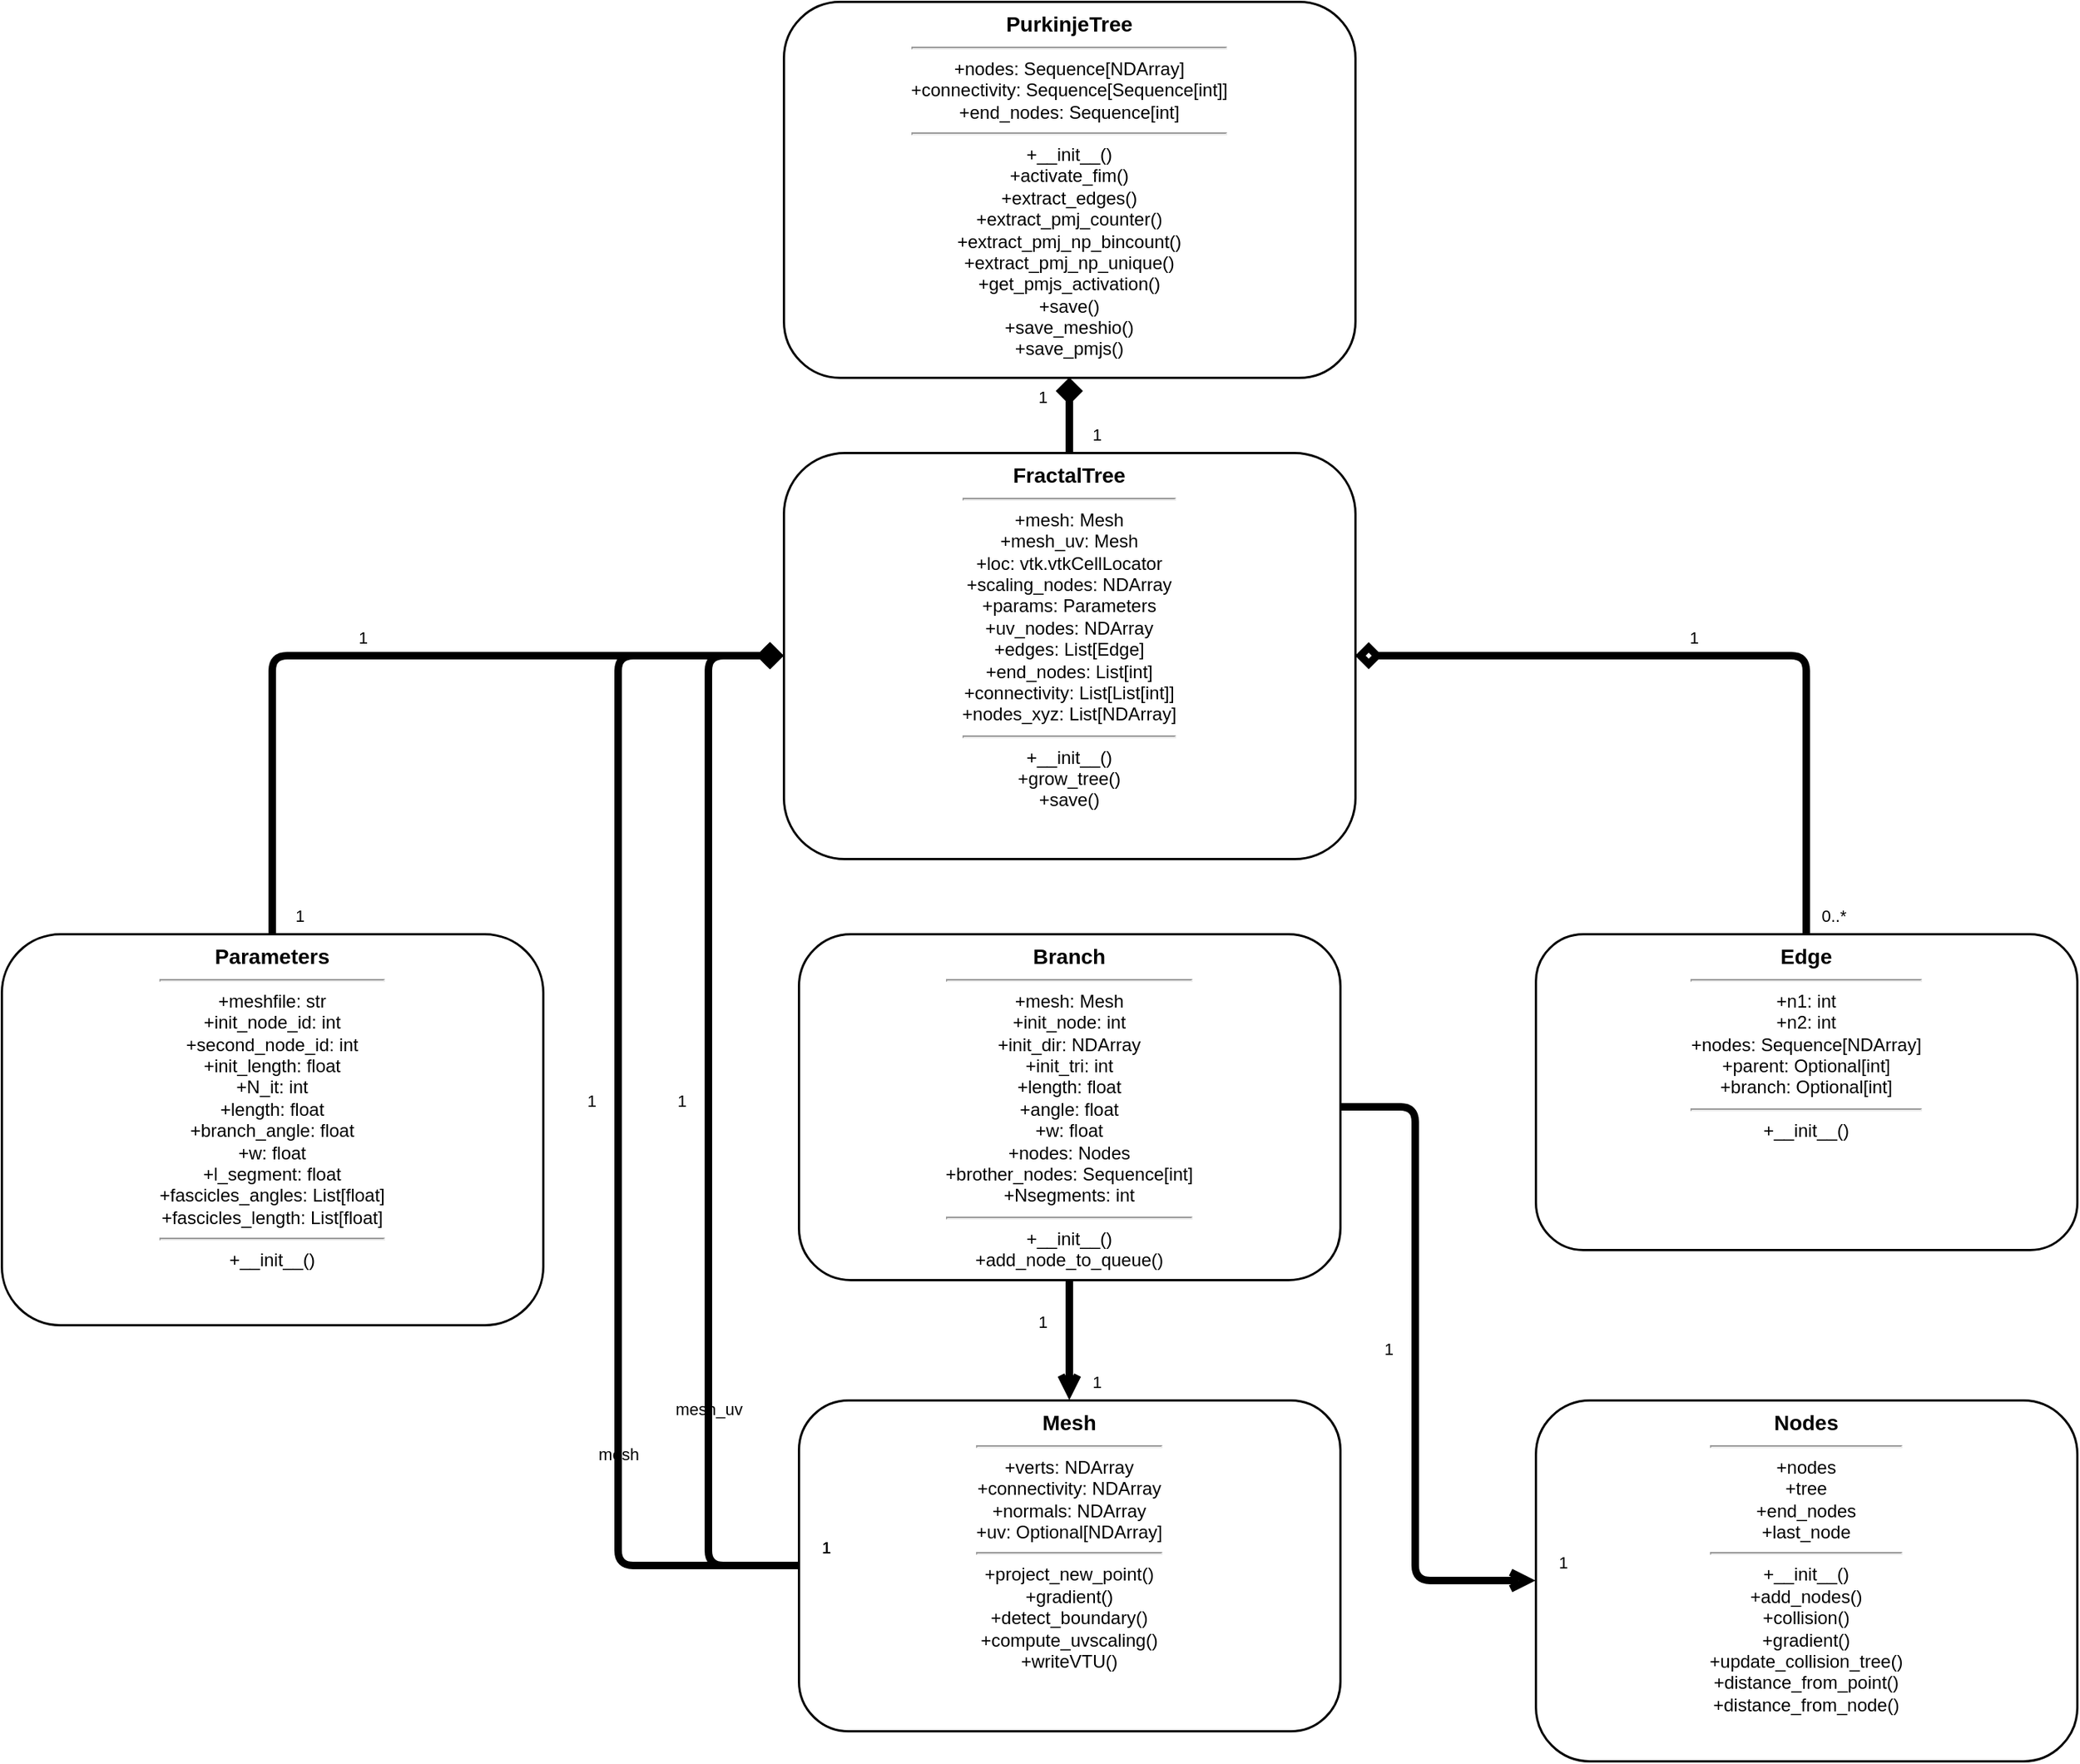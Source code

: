 <mxfile version="28.0.7">
  <diagram name="Page-1" id="1EItNinalF2sXsJ_FZ6U">
    <mxGraphModel dx="2246" dy="2314" grid="1" gridSize="10" guides="1" tooltips="1" connect="1" arrows="1" fold="1" page="1" pageScale="1" pageWidth="850" pageHeight="1100" math="0" shadow="0">
      <root>
        <mxCell id="0" />
        <mxCell id="1" parent="0" />
        <mxCell id="c_purk" value="&lt;div style=&quot;font-weight: bold; font-size: 14px;&quot;&gt;PurkinjeTree&lt;/div&gt;&lt;hr&gt;&lt;div style=&quot;text-align:center&quot;&gt;+nodes: Sequence[NDArray]&lt;br&gt;+connectivity: Sequence[Sequence[int]]&lt;br&gt;+end_nodes: Sequence[int]&lt;/div&gt;&lt;hr&gt;&lt;div style=&quot;text-align:center&quot;&gt;+__init__()&lt;br&gt;+activate_fim()&lt;br&gt;+extract_edges()&lt;br&gt;+extract_pmj_counter()&lt;br&gt;+extract_pmj_np_bincount()&lt;br&gt;+extract_pmj_np_unique()&lt;br&gt;+get_pmjs_activation()&lt;br&gt;+save()&lt;br&gt;+save_meshio()&lt;br&gt;+save_pmjs()&lt;/div&gt;" style="shape=rectangle;whiteSpace=wrap;html=1;verticalAlign=top;align=center;rounded=1;strokeWidth=1.5;fontSize=12;shadow=0;labelBackgroundColor=none;" vertex="1" parent="1">
          <mxGeometry x="710" y="-35" width="380" height="250" as="geometry" />
        </mxCell>
        <mxCell id="c_frac" value="&lt;div style=&quot;font-weight: bold; font-size: 14px;&quot;&gt;FractalTree&lt;/div&gt;&lt;hr&gt;&lt;div style=&quot;text-align:center&quot;&gt;+mesh: Mesh&lt;br&gt;+mesh_uv: Mesh&lt;br&gt;+loc: vtk.vtkCellLocator&lt;br&gt;+scaling_nodes: NDArray&lt;br&gt;+params: Parameters&lt;br&gt;+uv_nodes: NDArray&lt;br&gt;+edges: List[Edge]&lt;br&gt;+end_nodes: List[int]&lt;br&gt;+connectivity: List[List[int]]&lt;br&gt;+nodes_xyz: List[NDArray]&lt;/div&gt;&lt;hr&gt;&lt;div style=&quot;text-align:center&quot;&gt;+__init__()&lt;br&gt;+grow_tree()&lt;br&gt;+save()&lt;/div&gt;" style="shape=rectangle;whiteSpace=wrap;html=1;verticalAlign=top;align=center;rounded=1;strokeWidth=1.5;fontSize=12;shadow=0;labelBackgroundColor=none;" vertex="1" parent="1">
          <mxGeometry x="710" y="265" width="380" height="270" as="geometry" />
        </mxCell>
        <mxCell id="c_params" value="&lt;div style=&quot;font-weight: bold; font-size: 14px;&quot;&gt;Parameters&lt;/div&gt;&lt;hr&gt;&lt;div style=&quot;text-align:center&quot;&gt;+meshfile: str&lt;br&gt;+init_node_id: int&lt;br&gt;+second_node_id: int&lt;br&gt;+init_length: float&lt;br&gt;+N_it: int&lt;br&gt;+length: float&lt;br&gt;+branch_angle: float&lt;br&gt;+w: float&lt;br&gt;+l_segment: float&lt;br&gt;+fascicles_angles: List[float]&lt;br&gt;+fascicles_length: List[float]&lt;/div&gt;&lt;hr&gt;&lt;div style=&quot;text-align:center&quot;&gt;+__init__()&lt;/div&gt;" style="shape=rectangle;whiteSpace=wrap;html=1;verticalAlign=top;align=center;rounded=1;strokeWidth=1.5;fontSize=12;shadow=0;labelBackgroundColor=none;" vertex="1" parent="1">
          <mxGeometry x="190" y="585" width="360" height="260" as="geometry" />
        </mxCell>
        <mxCell id="c_branch" value="&lt;div style=&quot;font-weight: bold; font-size: 14px;&quot;&gt;Branch&lt;/div&gt;&lt;hr&gt;&lt;div style=&quot;text-align:center&quot;&gt;+mesh: Mesh&lt;br&gt;+init_node: int&lt;br&gt;+init_dir: NDArray&lt;br&gt;+init_tri: int&lt;br&gt;+length: float&lt;br&gt;+angle: float&lt;br&gt;+w: float&lt;br&gt;+nodes: Nodes&lt;br&gt;+brother_nodes: Sequence[int]&lt;br&gt;+Nsegments: int&lt;/div&gt;&lt;hr&gt;&lt;div style=&quot;text-align:center&quot;&gt;+__init__()&lt;br&gt;+add_node_to_queue()&lt;/div&gt;" style="shape=rectangle;whiteSpace=wrap;html=1;verticalAlign=top;align=center;rounded=1;strokeWidth=1.5;fontSize=12;shadow=0;labelBackgroundColor=none;" vertex="1" parent="1">
          <mxGeometry x="720" y="585" width="360" height="230" as="geometry" />
        </mxCell>
        <mxCell id="c_edge" value="&lt;div style=&quot;font-weight: bold; font-size: 14px;&quot;&gt;Edge&lt;/div&gt;&lt;hr&gt;&lt;div style=&quot;text-align:center&quot;&gt;+n1: int&lt;br&gt;+n2: int&lt;br&gt;+nodes: Sequence[NDArray]&lt;br&gt;+parent: Optional[int]&lt;br&gt;+branch: Optional[int]&lt;/div&gt;&lt;hr&gt;&lt;div style=&quot;text-align:center&quot;&gt;+__init__()&lt;/div&gt;" style="shape=rectangle;whiteSpace=wrap;html=1;verticalAlign=top;align=center;rounded=1;strokeWidth=1.5;fontSize=12;shadow=0;labelBackgroundColor=none;" vertex="1" parent="1">
          <mxGeometry x="1210" y="585" width="360" height="210" as="geometry" />
        </mxCell>
        <mxCell id="c_mesh" value="&lt;div style=&quot;font-weight: bold; font-size: 14px;&quot;&gt;Mesh&lt;/div&gt;&lt;hr&gt;&lt;div style=&quot;text-align:center&quot;&gt;+verts: NDArray&lt;br&gt;+connectivity: NDArray&lt;br&gt;+normals: NDArray&lt;br&gt;+uv: Optional[NDArray]&lt;/div&gt;&lt;hr&gt;&lt;div style=&quot;text-align:center&quot;&gt;+project_new_point()&lt;br&gt;+gradient()&lt;br&gt;+detect_boundary()&lt;br&gt;+compute_uvscaling()&lt;br&gt;+writeVTU()&lt;/div&gt;" style="shape=rectangle;whiteSpace=wrap;html=1;verticalAlign=top;align=center;rounded=1;strokeWidth=1.5;fontSize=12;shadow=0;labelBackgroundColor=none;" vertex="1" parent="1">
          <mxGeometry x="720" y="895" width="360" height="220" as="geometry" />
        </mxCell>
        <mxCell id="c_nodes" value="&lt;div style=&quot;font-weight: bold; font-size: 14px;&quot;&gt;Nodes&lt;/div&gt;&lt;hr&gt;&lt;div style=&quot;text-align:center&quot;&gt;+nodes&lt;br&gt;+tree&lt;br&gt;+end_nodes&lt;br&gt;+last_node&lt;/div&gt;&lt;hr&gt;&lt;div style=&quot;text-align:center&quot;&gt;+__init__()&lt;br&gt;+add_nodes()&lt;br&gt;+collision()&lt;br&gt;+gradient()&lt;br&gt;+update_collision_tree()&lt;br&gt;+distance_from_point()&lt;br&gt;+distance_from_node()&lt;/div&gt;" style="shape=rectangle;whiteSpace=wrap;html=1;verticalAlign=top;align=center;rounded=1;strokeWidth=1.5;fontSize=12;shadow=0;labelBackgroundColor=none;" vertex="1" parent="1">
          <mxGeometry x="1210" y="895" width="360" height="240" as="geometry" />
        </mxCell>
        <mxCell id="e_purk_frac" style="startArrow=diamond;startFill=1;endArrow=none;html=1;edgeStyle=orthogonalEdgeStyle;orthogonalLoop=1;jettySize=auto;elbow=horizontal;align=center;strokeWidth=5;labelBackgroundColor=none;" edge="1" parent="1" source="c_purk" target="c_frac">
          <mxGeometry relative="1" as="geometry" />
        </mxCell>
        <mxCell id="l_purk_frac_s" value="1" style="text;html=1;align=center;verticalAlign=middle;resizable=0;points=[];strokeColor=none;fillColor=none;fontSize=11;labelBackgroundColor=none;rounded=1;" connectable="0" vertex="1" parent="e_purk_frac">
          <mxGeometry relative="1" as="geometry">
            <mxPoint x="-18" y="-12" as="offset" />
          </mxGeometry>
        </mxCell>
        <mxCell id="l_purk_frac_t" value="1" style="text;html=1;align=center;verticalAlign=middle;resizable=0;points=[];strokeColor=none;fillColor=none;fontSize=11;labelBackgroundColor=none;rounded=1;" connectable="0" vertex="1" parent="e_purk_frac">
          <mxGeometry x="1" relative="1" as="geometry">
            <mxPoint x="18" y="-12" as="offset" />
          </mxGeometry>
        </mxCell>
        <mxCell id="e_frac_params" style="startArrow=diamond;startFill=1;endArrow=none;html=1;edgeStyle=orthogonalEdgeStyle;orthogonalLoop=1;jettySize=auto;elbow=horizontal;align=center;strokeWidth=5;labelBackgroundColor=none;" edge="1" parent="1" source="c_frac" target="c_params">
          <mxGeometry relative="1" as="geometry" />
        </mxCell>
        <mxCell id="l_frac_params_s" value="1" style="text;html=1;align=center;verticalAlign=middle;resizable=0;points=[];strokeColor=none;fillColor=none;fontSize=11;labelBackgroundColor=none;rounded=1;" connectable="0" vertex="1" parent="e_frac_params">
          <mxGeometry relative="1" as="geometry">
            <mxPoint x="-18" y="-12" as="offset" />
          </mxGeometry>
        </mxCell>
        <mxCell id="l_frac_params_t" value="1" style="text;html=1;align=center;verticalAlign=middle;resizable=0;points=[];strokeColor=none;fillColor=none;fontSize=11;labelBackgroundColor=none;rounded=1;" connectable="0" vertex="1" parent="e_frac_params">
          <mxGeometry x="1" relative="1" as="geometry">
            <mxPoint x="18" y="-12" as="offset" />
          </mxGeometry>
        </mxCell>
        <mxCell id="e_frac_mesh1" style="startArrow=diamond;startFill=1;endArrow=none;html=1;edgeStyle=orthogonalEdgeStyle;orthogonalLoop=1;jettySize=auto;elbow=horizontal;align=center;strokeWidth=5;labelBackgroundColor=none;" edge="1" parent="1" source="c_frac" target="c_mesh">
          <mxGeometry relative="1" as="geometry">
            <Array as="points">
              <mxPoint x="600" y="400" />
              <mxPoint x="600" y="1005" />
            </Array>
          </mxGeometry>
        </mxCell>
        <mxCell id="l_frac_mesh1_s" value="1" style="text;html=1;align=center;verticalAlign=middle;resizable=0;points=[];strokeColor=none;fillColor=none;fontSize=11;labelBackgroundColor=none;" connectable="0" vertex="1" parent="e_frac_mesh1">
          <mxGeometry relative="1" as="geometry">
            <mxPoint x="-18" y="-12" as="offset" />
          </mxGeometry>
        </mxCell>
        <mxCell id="l_frac_mesh1_t" value="1" style="text;html=1;align=center;verticalAlign=middle;resizable=0;points=[];strokeColor=none;fillColor=none;fontSize=11;labelBackgroundColor=none;" connectable="0" vertex="1" parent="e_frac_mesh1">
          <mxGeometry x="1" relative="1" as="geometry">
            <mxPoint x="18" y="-12" as="offset" />
          </mxGeometry>
        </mxCell>
        <mxCell id="r_frac_mesh1" value="mesh" style="text;html=1;align=center;verticalAlign=middle;resizable=0;points=[];strokeColor=none;fillColor=none;fontSize=11;" connectable="0" vertex="1" parent="e_frac_mesh1">
          <mxGeometry x="0.5" relative="1" as="geometry">
            <mxPoint y="14" as="offset" />
          </mxGeometry>
        </mxCell>
        <mxCell id="e_frac_mesh2" style="startArrow=diamond;startFill=1;endArrow=none;html=1;edgeStyle=orthogonalEdgeStyle;orthogonalLoop=1;jettySize=auto;elbow=horizontal;align=center;strokeWidth=5;labelBackgroundColor=none;" edge="1" parent="1" source="c_frac" target="c_mesh">
          <mxGeometry relative="1" as="geometry">
            <Array as="points">
              <mxPoint x="660" y="400" />
              <mxPoint x="660" y="1005" />
            </Array>
          </mxGeometry>
        </mxCell>
        <mxCell id="l_frac_mesh2_s" value="1" style="text;html=1;align=center;verticalAlign=middle;resizable=0;points=[];strokeColor=none;fillColor=none;fontSize=11;labelBackgroundColor=none;" connectable="0" vertex="1" parent="e_frac_mesh2">
          <mxGeometry relative="1" as="geometry">
            <mxPoint x="-18" y="-12" as="offset" />
          </mxGeometry>
        </mxCell>
        <mxCell id="l_frac_mesh2_t" value="1" style="text;html=1;align=center;verticalAlign=middle;resizable=0;points=[];strokeColor=none;fillColor=none;fontSize=11;labelBackgroundColor=none;" connectable="0" vertex="1" parent="e_frac_mesh2">
          <mxGeometry x="1" relative="1" as="geometry">
            <mxPoint x="18" y="-12" as="offset" />
          </mxGeometry>
        </mxCell>
        <mxCell id="r_frac_mesh2" value="mesh_uv" style="text;html=1;align=center;verticalAlign=middle;resizable=0;points=[];strokeColor=none;fillColor=none;fontSize=11;" connectable="0" vertex="1" parent="e_frac_mesh2">
          <mxGeometry x="0.5" relative="1" as="geometry">
            <mxPoint y="14" as="offset" />
          </mxGeometry>
        </mxCell>
        <mxCell id="e_frac_edge" style="startArrow=diamond;startFill=0;endArrow=none;html=1;edgeStyle=orthogonalEdgeStyle;orthogonalLoop=1;jettySize=auto;elbow=horizontal;align=center;strokeWidth=5;labelBackgroundColor=none;" edge="1" parent="1" source="c_frac" target="c_edge">
          <mxGeometry relative="1" as="geometry">
            <Array as="points">
              <mxPoint x="1390" y="400" />
            </Array>
          </mxGeometry>
        </mxCell>
        <mxCell id="l_frac_edge_s" value="1" style="text;html=1;align=center;verticalAlign=middle;resizable=0;points=[];strokeColor=none;fillColor=none;fontSize=11;labelBackgroundColor=none;" connectable="0" vertex="1" parent="e_frac_edge">
          <mxGeometry relative="1" as="geometry">
            <mxPoint x="-18" y="-12" as="offset" />
          </mxGeometry>
        </mxCell>
        <mxCell id="l_frac_edge_t" value="0..*" style="text;html=1;align=center;verticalAlign=middle;resizable=0;points=[];strokeColor=none;fillColor=none;fontSize=11;labelBackgroundColor=none;" connectable="0" vertex="1" parent="e_frac_edge">
          <mxGeometry x="1" relative="1" as="geometry">
            <mxPoint x="18" y="-12" as="offset" />
          </mxGeometry>
        </mxCell>
        <mxCell id="e_branch_mesh" style="endArrow=open;html=1;edgeStyle=orthogonalEdgeStyle;orthogonalLoop=1;jettySize=auto;elbow=horizontal;align=center;strokeWidth=5;labelBackgroundColor=none;" edge="1" parent="1" source="c_branch" target="c_mesh">
          <mxGeometry relative="1" as="geometry" />
        </mxCell>
        <mxCell id="l_branch_mesh_s" value="1" style="text;html=1;align=center;verticalAlign=middle;resizable=0;points=[];strokeColor=none;fillColor=none;fontSize=11;labelBackgroundColor=none;" connectable="0" vertex="1" parent="e_branch_mesh">
          <mxGeometry relative="1" as="geometry">
            <mxPoint x="-18" y="-12" as="offset" />
          </mxGeometry>
        </mxCell>
        <mxCell id="l_branch_mesh_t" value="1" style="text;html=1;align=center;verticalAlign=middle;resizable=0;points=[];strokeColor=none;fillColor=none;fontSize=11;labelBackgroundColor=none;" connectable="0" vertex="1" parent="e_branch_mesh">
          <mxGeometry x="1" relative="1" as="geometry">
            <mxPoint x="18" y="-12" as="offset" />
          </mxGeometry>
        </mxCell>
        <mxCell id="e_branch_nodes" style="endArrow=open;html=1;edgeStyle=orthogonalEdgeStyle;orthogonalLoop=1;jettySize=auto;elbow=horizontal;align=center;strokeWidth=5;labelBackgroundColor=none;" edge="1" parent="1" source="c_branch" target="c_nodes">
          <mxGeometry relative="1" as="geometry">
            <Array as="points">
              <mxPoint x="1130" y="700" />
              <mxPoint x="1130" y="1015" />
            </Array>
          </mxGeometry>
        </mxCell>
        <mxCell id="l_branch_nodes_s" value="1" style="text;html=1;align=center;verticalAlign=middle;resizable=0;points=[];strokeColor=none;fillColor=none;fontSize=11;labelBackgroundColor=none;" connectable="0" vertex="1" parent="e_branch_nodes">
          <mxGeometry relative="1" as="geometry">
            <mxPoint x="-18" y="-12" as="offset" />
          </mxGeometry>
        </mxCell>
        <mxCell id="l_branch_nodes_t" value="1" style="text;html=1;align=center;verticalAlign=middle;resizable=0;points=[];strokeColor=none;fillColor=none;fontSize=11;labelBackgroundColor=none;" connectable="0" vertex="1" parent="e_branch_nodes">
          <mxGeometry x="1" relative="1" as="geometry">
            <mxPoint x="18" y="-12" as="offset" />
          </mxGeometry>
        </mxCell>
      </root>
    </mxGraphModel>
  </diagram>
</mxfile>
